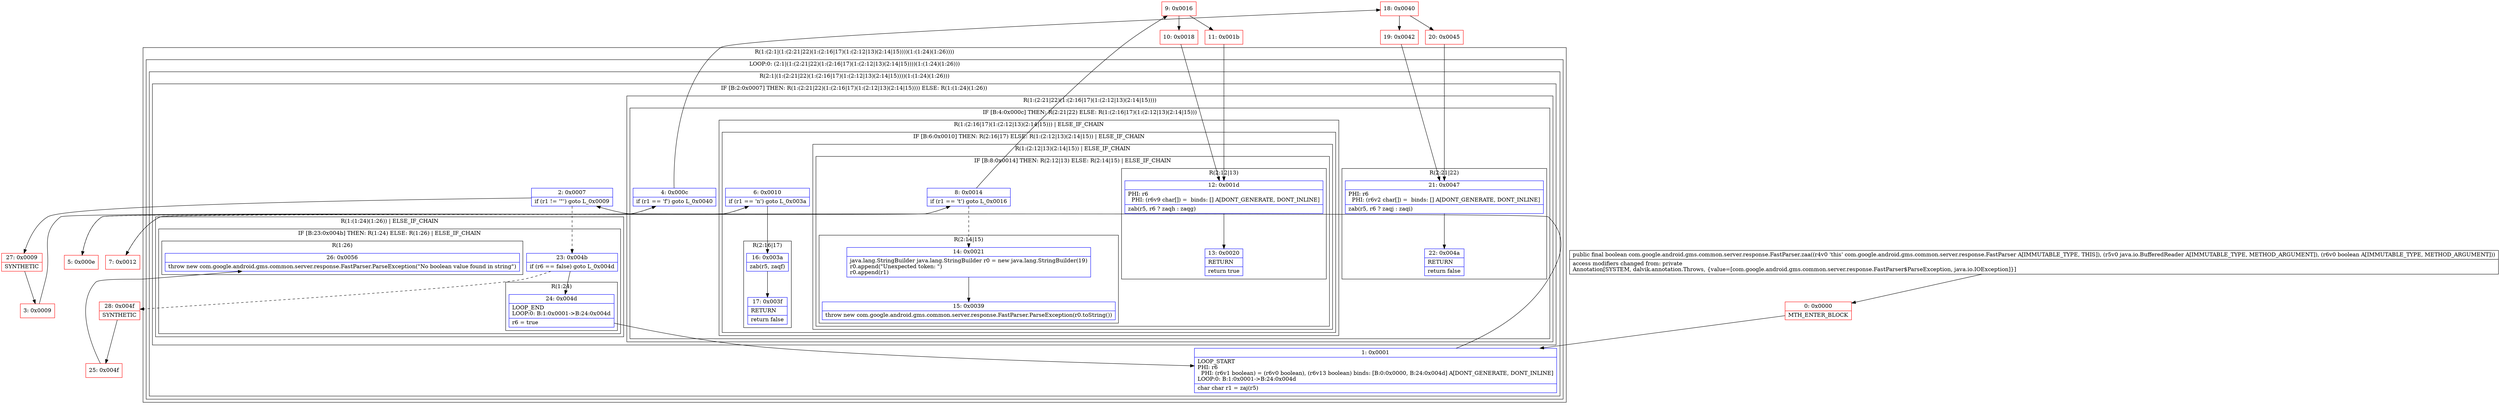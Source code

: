 digraph "CFG forcom.google.android.gms.common.server.response.FastParser.zaa(Ljava\/io\/BufferedReader;Z)Z" {
subgraph cluster_Region_474680348 {
label = "R(1:(2:1|(1:(2:21|22)(1:(2:16|17)(1:(2:12|13)(2:14|15))))(1:(1:24)(1:26))))";
node [shape=record,color=blue];
subgraph cluster_LoopRegion_441040475 {
label = "LOOP:0: (2:1|(1:(2:21|22)(1:(2:16|17)(1:(2:12|13)(2:14|15))))(1:(1:24)(1:26)))";
node [shape=record,color=blue];
subgraph cluster_Region_1772527953 {
label = "R(2:1|(1:(2:21|22)(1:(2:16|17)(1:(2:12|13)(2:14|15))))(1:(1:24)(1:26)))";
node [shape=record,color=blue];
Node_1 [shape=record,label="{1\:\ 0x0001|LOOP_START\lPHI: r6 \l  PHI: (r6v1 boolean) = (r6v0 boolean), (r6v13 boolean) binds: [B:0:0x0000, B:24:0x004d] A[DONT_GENERATE, DONT_INLINE]\lLOOP:0: B:1:0x0001\-\>B:24:0x004d\l|char char r1 = zaj(r5)\l}"];
subgraph cluster_IfRegion_1180530478 {
label = "IF [B:2:0x0007] THEN: R(1:(2:21|22)(1:(2:16|17)(1:(2:12|13)(2:14|15)))) ELSE: R(1:(1:24)(1:26))";
node [shape=record,color=blue];
Node_2 [shape=record,label="{2\:\ 0x0007|if (r1 != '\"') goto L_0x0009\l}"];
subgraph cluster_Region_1737273876 {
label = "R(1:(2:21|22)(1:(2:16|17)(1:(2:12|13)(2:14|15))))";
node [shape=record,color=blue];
subgraph cluster_IfRegion_649962291 {
label = "IF [B:4:0x000c] THEN: R(2:21|22) ELSE: R(1:(2:16|17)(1:(2:12|13)(2:14|15)))";
node [shape=record,color=blue];
Node_4 [shape=record,label="{4\:\ 0x000c|if (r1 == 'f') goto L_0x0040\l}"];
subgraph cluster_Region_1900549936 {
label = "R(2:21|22)";
node [shape=record,color=blue];
Node_21 [shape=record,label="{21\:\ 0x0047|PHI: r6 \l  PHI: (r6v2 char[]) =  binds: [] A[DONT_GENERATE, DONT_INLINE]\l|zab(r5, r6 ? zaqj : zaqi)\l}"];
Node_22 [shape=record,label="{22\:\ 0x004a|RETURN\l|return false\l}"];
}
subgraph cluster_Region_900194025 {
label = "R(1:(2:16|17)(1:(2:12|13)(2:14|15))) | ELSE_IF_CHAIN\l";
node [shape=record,color=blue];
subgraph cluster_IfRegion_891224681 {
label = "IF [B:6:0x0010] THEN: R(2:16|17) ELSE: R(1:(2:12|13)(2:14|15)) | ELSE_IF_CHAIN\l";
node [shape=record,color=blue];
Node_6 [shape=record,label="{6\:\ 0x0010|if (r1 == 'n') goto L_0x003a\l}"];
subgraph cluster_Region_1649087840 {
label = "R(2:16|17)";
node [shape=record,color=blue];
Node_16 [shape=record,label="{16\:\ 0x003a|zab(r5, zaqf)\l}"];
Node_17 [shape=record,label="{17\:\ 0x003f|RETURN\l|return false\l}"];
}
subgraph cluster_Region_1624573743 {
label = "R(1:(2:12|13)(2:14|15)) | ELSE_IF_CHAIN\l";
node [shape=record,color=blue];
subgraph cluster_IfRegion_1777303986 {
label = "IF [B:8:0x0014] THEN: R(2:12|13) ELSE: R(2:14|15) | ELSE_IF_CHAIN\l";
node [shape=record,color=blue];
Node_8 [shape=record,label="{8\:\ 0x0014|if (r1 == 't') goto L_0x0016\l}"];
subgraph cluster_Region_1360358802 {
label = "R(2:12|13)";
node [shape=record,color=blue];
Node_12 [shape=record,label="{12\:\ 0x001d|PHI: r6 \l  PHI: (r6v9 char[]) =  binds: [] A[DONT_GENERATE, DONT_INLINE]\l|zab(r5, r6 ? zaqh : zaqg)\l}"];
Node_13 [shape=record,label="{13\:\ 0x0020|RETURN\l|return true\l}"];
}
subgraph cluster_Region_1151758246 {
label = "R(2:14|15)";
node [shape=record,color=blue];
Node_14 [shape=record,label="{14\:\ 0x0021|java.lang.StringBuilder java.lang.StringBuilder r0 = new java.lang.StringBuilder(19)\lr0.append(\"Unexpected token: \")\lr0.append(r1)\l}"];
Node_15 [shape=record,label="{15\:\ 0x0039|throw new com.google.android.gms.common.server.response.FastParser.ParseException(r0.toString())\l}"];
}
}
}
}
}
}
}
subgraph cluster_Region_1523491279 {
label = "R(1:(1:24)(1:26)) | ELSE_IF_CHAIN\l";
node [shape=record,color=blue];
subgraph cluster_IfRegion_1620332515 {
label = "IF [B:23:0x004b] THEN: R(1:24) ELSE: R(1:26) | ELSE_IF_CHAIN\l";
node [shape=record,color=blue];
Node_23 [shape=record,label="{23\:\ 0x004b|if (r6 == false) goto L_0x004d\l}"];
subgraph cluster_Region_682676385 {
label = "R(1:24)";
node [shape=record,color=blue];
Node_24 [shape=record,label="{24\:\ 0x004d|LOOP_END\lLOOP:0: B:1:0x0001\-\>B:24:0x004d\l|r6 = true\l}"];
}
subgraph cluster_Region_1379090904 {
label = "R(1:26)";
node [shape=record,color=blue];
Node_26 [shape=record,label="{26\:\ 0x0056|throw new com.google.android.gms.common.server.response.FastParser.ParseException(\"No boolean value found in string\")\l}"];
}
}
}
}
}
}
}
Node_0 [shape=record,color=red,label="{0\:\ 0x0000|MTH_ENTER_BLOCK\l}"];
Node_3 [shape=record,color=red,label="{3\:\ 0x0009}"];
Node_5 [shape=record,color=red,label="{5\:\ 0x000e}"];
Node_7 [shape=record,color=red,label="{7\:\ 0x0012}"];
Node_9 [shape=record,color=red,label="{9\:\ 0x0016}"];
Node_10 [shape=record,color=red,label="{10\:\ 0x0018}"];
Node_11 [shape=record,color=red,label="{11\:\ 0x001b}"];
Node_18 [shape=record,color=red,label="{18\:\ 0x0040}"];
Node_19 [shape=record,color=red,label="{19\:\ 0x0042}"];
Node_20 [shape=record,color=red,label="{20\:\ 0x0045}"];
Node_25 [shape=record,color=red,label="{25\:\ 0x004f}"];
Node_27 [shape=record,color=red,label="{27\:\ 0x0009|SYNTHETIC\l}"];
Node_28 [shape=record,color=red,label="{28\:\ 0x004f|SYNTHETIC\l}"];
MethodNode[shape=record,label="{public final boolean com.google.android.gms.common.server.response.FastParser.zaa((r4v0 'this' com.google.android.gms.common.server.response.FastParser A[IMMUTABLE_TYPE, THIS]), (r5v0 java.io.BufferedReader A[IMMUTABLE_TYPE, METHOD_ARGUMENT]), (r6v0 boolean A[IMMUTABLE_TYPE, METHOD_ARGUMENT]))  | access modifiers changed from: private\lAnnotation[SYSTEM, dalvik.annotation.Throws, \{value=[com.google.android.gms.common.server.response.FastParser$ParseException, java.io.IOException]\}]\l}"];
MethodNode -> Node_0;
Node_1 -> Node_2;
Node_2 -> Node_23[style=dashed];
Node_2 -> Node_27;
Node_4 -> Node_5[style=dashed];
Node_4 -> Node_18;
Node_21 -> Node_22;
Node_6 -> Node_7[style=dashed];
Node_6 -> Node_16;
Node_16 -> Node_17;
Node_8 -> Node_9;
Node_8 -> Node_14[style=dashed];
Node_12 -> Node_13;
Node_14 -> Node_15;
Node_23 -> Node_24;
Node_23 -> Node_28[style=dashed];
Node_24 -> Node_1;
Node_0 -> Node_1;
Node_3 -> Node_4;
Node_5 -> Node_6;
Node_7 -> Node_8;
Node_9 -> Node_10;
Node_9 -> Node_11;
Node_10 -> Node_12;
Node_11 -> Node_12;
Node_18 -> Node_19;
Node_18 -> Node_20;
Node_19 -> Node_21;
Node_20 -> Node_21;
Node_25 -> Node_26;
Node_27 -> Node_3;
Node_28 -> Node_25;
}

